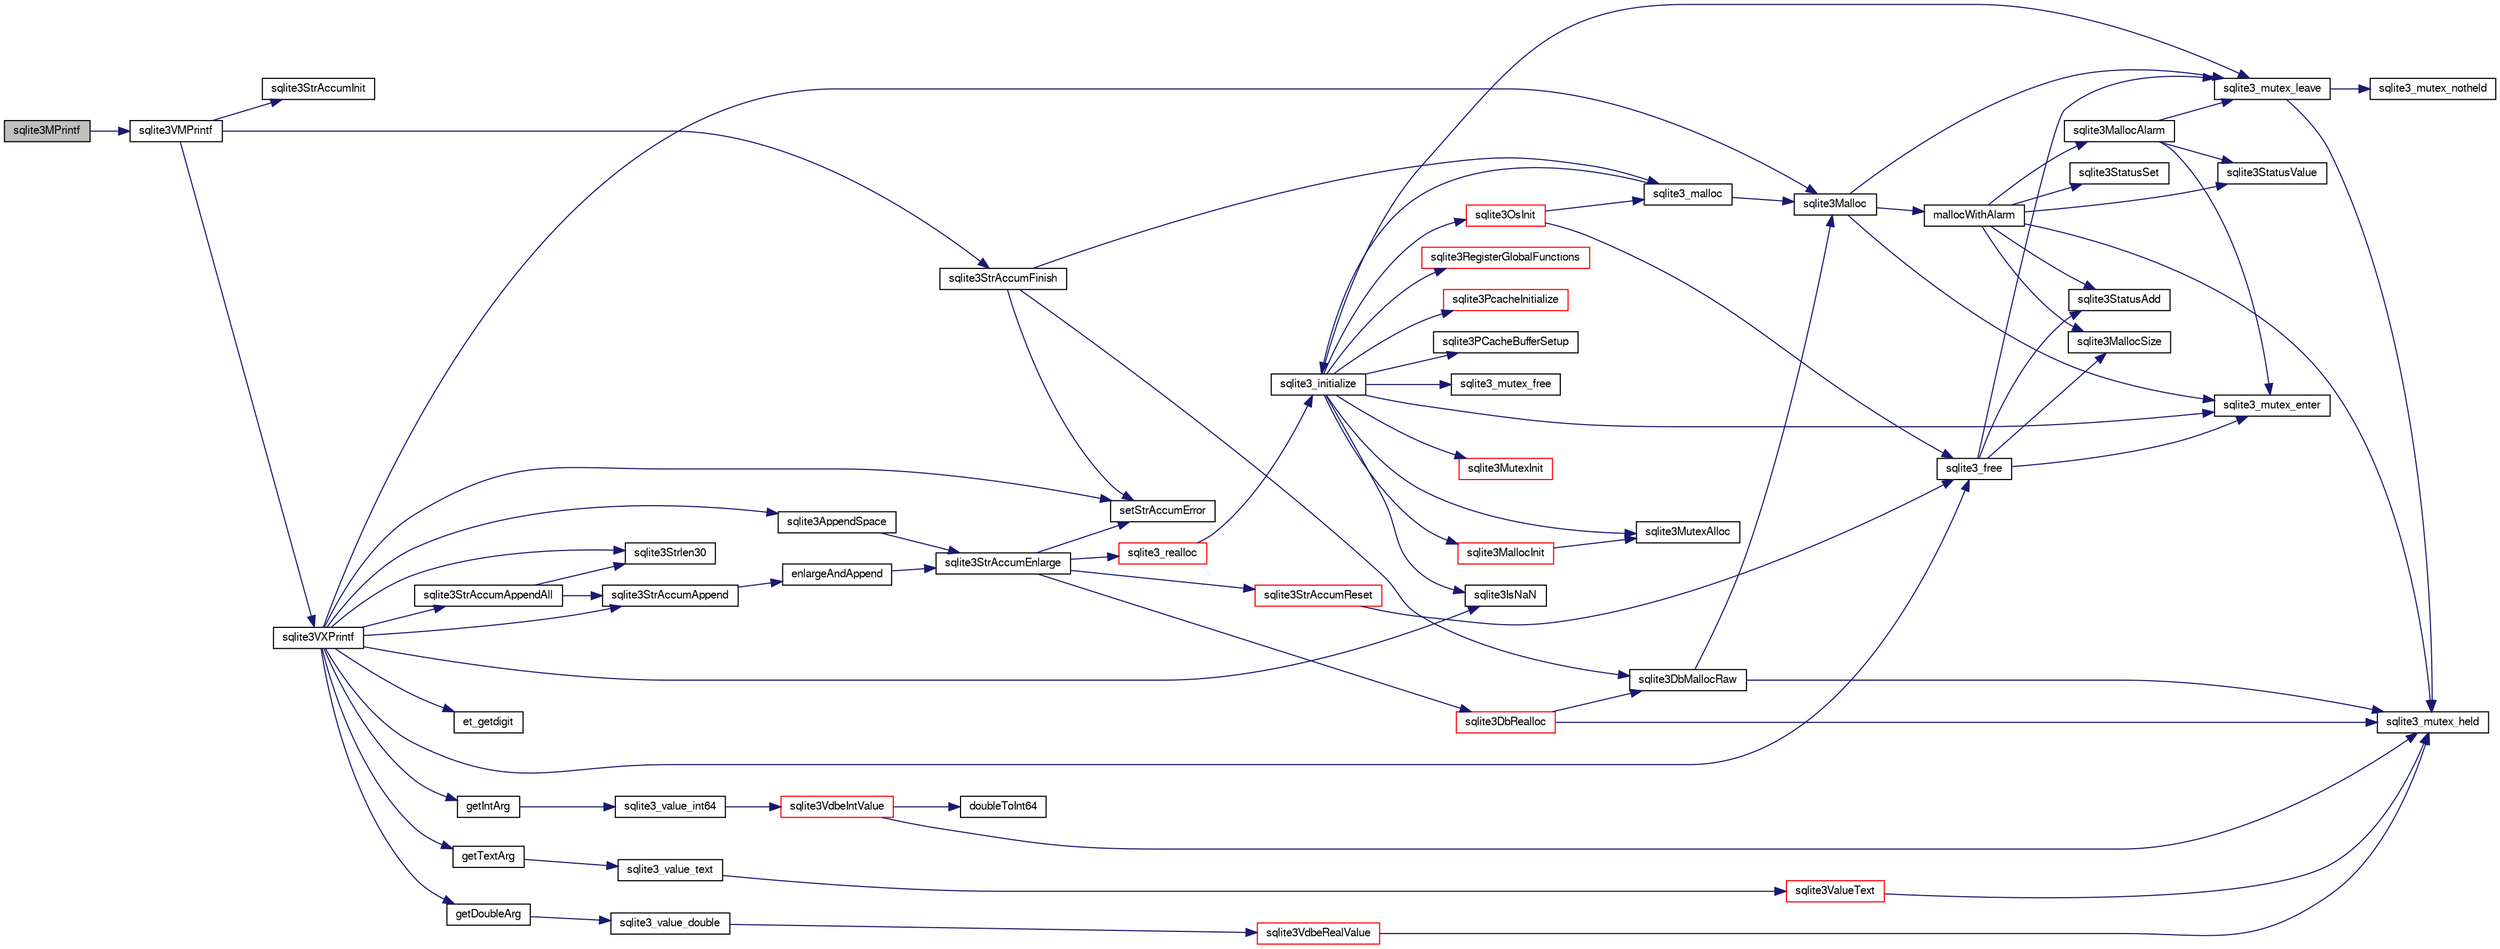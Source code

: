 digraph "sqlite3MPrintf"
{
  edge [fontname="FreeSans",fontsize="10",labelfontname="FreeSans",labelfontsize="10"];
  node [fontname="FreeSans",fontsize="10",shape=record];
  rankdir="LR";
  Node598781 [label="sqlite3MPrintf",height=0.2,width=0.4,color="black", fillcolor="grey75", style="filled", fontcolor="black"];
  Node598781 -> Node598782 [color="midnightblue",fontsize="10",style="solid",fontname="FreeSans"];
  Node598782 [label="sqlite3VMPrintf",height=0.2,width=0.4,color="black", fillcolor="white", style="filled",URL="$sqlite3_8c.html#a05535d0982ef06fbc2ee8195ebbae689"];
  Node598782 -> Node598783 [color="midnightblue",fontsize="10",style="solid",fontname="FreeSans"];
  Node598783 [label="sqlite3StrAccumInit",height=0.2,width=0.4,color="black", fillcolor="white", style="filled",URL="$sqlite3_8c.html#aabf95e113b9d54d519cd15a56215f560"];
  Node598782 -> Node598784 [color="midnightblue",fontsize="10",style="solid",fontname="FreeSans"];
  Node598784 [label="sqlite3VXPrintf",height=0.2,width=0.4,color="black", fillcolor="white", style="filled",URL="$sqlite3_8c.html#a63c25806c9bd4a2b76f9a0eb232c6bde"];
  Node598784 -> Node598785 [color="midnightblue",fontsize="10",style="solid",fontname="FreeSans"];
  Node598785 [label="sqlite3StrAccumAppend",height=0.2,width=0.4,color="black", fillcolor="white", style="filled",URL="$sqlite3_8c.html#a56664fa33def33c5a5245b623441d5e0"];
  Node598785 -> Node598786 [color="midnightblue",fontsize="10",style="solid",fontname="FreeSans"];
  Node598786 [label="enlargeAndAppend",height=0.2,width=0.4,color="black", fillcolor="white", style="filled",URL="$sqlite3_8c.html#a25b21e61dc0883d849890eaa8a18088a"];
  Node598786 -> Node598787 [color="midnightblue",fontsize="10",style="solid",fontname="FreeSans"];
  Node598787 [label="sqlite3StrAccumEnlarge",height=0.2,width=0.4,color="black", fillcolor="white", style="filled",URL="$sqlite3_8c.html#a38976500a97c69d65086eeccca82dd96"];
  Node598787 -> Node598788 [color="midnightblue",fontsize="10",style="solid",fontname="FreeSans"];
  Node598788 [label="setStrAccumError",height=0.2,width=0.4,color="black", fillcolor="white", style="filled",URL="$sqlite3_8c.html#a3dc479a1fc8ba1ab8edfe51f8a0b102c"];
  Node598787 -> Node598789 [color="midnightblue",fontsize="10",style="solid",fontname="FreeSans"];
  Node598789 [label="sqlite3StrAccumReset",height=0.2,width=0.4,color="red", fillcolor="white", style="filled",URL="$sqlite3_8c.html#ad7e70f4ec9d2fa3a63a371e2c7c555d8"];
  Node598789 -> Node598796 [color="midnightblue",fontsize="10",style="solid",fontname="FreeSans"];
  Node598796 [label="sqlite3_free",height=0.2,width=0.4,color="black", fillcolor="white", style="filled",URL="$sqlite3_8c.html#a6552349e36a8a691af5487999ab09519"];
  Node598796 -> Node598797 [color="midnightblue",fontsize="10",style="solid",fontname="FreeSans"];
  Node598797 [label="sqlite3_mutex_enter",height=0.2,width=0.4,color="black", fillcolor="white", style="filled",URL="$sqlite3_8c.html#a1c12cde690bd89f104de5cbad12a6bf5"];
  Node598796 -> Node598798 [color="midnightblue",fontsize="10",style="solid",fontname="FreeSans"];
  Node598798 [label="sqlite3StatusAdd",height=0.2,width=0.4,color="black", fillcolor="white", style="filled",URL="$sqlite3_8c.html#afa029f93586aeab4cc85360905dae9cd"];
  Node598796 -> Node598794 [color="midnightblue",fontsize="10",style="solid",fontname="FreeSans"];
  Node598794 [label="sqlite3MallocSize",height=0.2,width=0.4,color="black", fillcolor="white", style="filled",URL="$sqlite3_8c.html#acf5d2a5f35270bafb050bd2def576955"];
  Node598796 -> Node598799 [color="midnightblue",fontsize="10",style="solid",fontname="FreeSans"];
  Node598799 [label="sqlite3_mutex_leave",height=0.2,width=0.4,color="black", fillcolor="white", style="filled",URL="$sqlite3_8c.html#a5838d235601dbd3c1fa993555c6bcc93"];
  Node598799 -> Node598791 [color="midnightblue",fontsize="10",style="solid",fontname="FreeSans"];
  Node598791 [label="sqlite3_mutex_held",height=0.2,width=0.4,color="black", fillcolor="white", style="filled",URL="$sqlite3_8c.html#acf77da68932b6bc163c5e68547ecc3e7"];
  Node598799 -> Node598800 [color="midnightblue",fontsize="10",style="solid",fontname="FreeSans"];
  Node598800 [label="sqlite3_mutex_notheld",height=0.2,width=0.4,color="black", fillcolor="white", style="filled",URL="$sqlite3_8c.html#a83967c837c1c000d3b5adcfaa688f5dc"];
  Node598787 -> Node598801 [color="midnightblue",fontsize="10",style="solid",fontname="FreeSans"];
  Node598801 [label="sqlite3DbRealloc",height=0.2,width=0.4,color="red", fillcolor="white", style="filled",URL="$sqlite3_8c.html#ae028f4902a9d29bcaf310ff289ee87dc"];
  Node598801 -> Node598791 [color="midnightblue",fontsize="10",style="solid",fontname="FreeSans"];
  Node598801 -> Node598802 [color="midnightblue",fontsize="10",style="solid",fontname="FreeSans"];
  Node598802 [label="sqlite3DbMallocRaw",height=0.2,width=0.4,color="black", fillcolor="white", style="filled",URL="$sqlite3_8c.html#abbe8be0cf7175e11ddc3e2218fad924e"];
  Node598802 -> Node598791 [color="midnightblue",fontsize="10",style="solid",fontname="FreeSans"];
  Node598802 -> Node598803 [color="midnightblue",fontsize="10",style="solid",fontname="FreeSans"];
  Node598803 [label="sqlite3Malloc",height=0.2,width=0.4,color="black", fillcolor="white", style="filled",URL="$sqlite3_8c.html#a361a2eaa846b1885f123abe46f5d8b2b"];
  Node598803 -> Node598797 [color="midnightblue",fontsize="10",style="solid",fontname="FreeSans"];
  Node598803 -> Node598804 [color="midnightblue",fontsize="10",style="solid",fontname="FreeSans"];
  Node598804 [label="mallocWithAlarm",height=0.2,width=0.4,color="black", fillcolor="white", style="filled",URL="$sqlite3_8c.html#ab070d5cf8e48ec8a6a43cf025d48598b"];
  Node598804 -> Node598791 [color="midnightblue",fontsize="10",style="solid",fontname="FreeSans"];
  Node598804 -> Node598805 [color="midnightblue",fontsize="10",style="solid",fontname="FreeSans"];
  Node598805 [label="sqlite3StatusSet",height=0.2,width=0.4,color="black", fillcolor="white", style="filled",URL="$sqlite3_8c.html#afec7586c01fcb5ea17dc9d7725a589d9"];
  Node598804 -> Node598806 [color="midnightblue",fontsize="10",style="solid",fontname="FreeSans"];
  Node598806 [label="sqlite3StatusValue",height=0.2,width=0.4,color="black", fillcolor="white", style="filled",URL="$sqlite3_8c.html#a30b8ac296c6e200c1fa57708d52c6ef6"];
  Node598804 -> Node598807 [color="midnightblue",fontsize="10",style="solid",fontname="FreeSans"];
  Node598807 [label="sqlite3MallocAlarm",height=0.2,width=0.4,color="black", fillcolor="white", style="filled",URL="$sqlite3_8c.html#ada66988e8471d1198f3219c062377508"];
  Node598807 -> Node598806 [color="midnightblue",fontsize="10",style="solid",fontname="FreeSans"];
  Node598807 -> Node598799 [color="midnightblue",fontsize="10",style="solid",fontname="FreeSans"];
  Node598807 -> Node598797 [color="midnightblue",fontsize="10",style="solid",fontname="FreeSans"];
  Node598804 -> Node598794 [color="midnightblue",fontsize="10",style="solid",fontname="FreeSans"];
  Node598804 -> Node598798 [color="midnightblue",fontsize="10",style="solid",fontname="FreeSans"];
  Node598803 -> Node598799 [color="midnightblue",fontsize="10",style="solid",fontname="FreeSans"];
  Node598787 -> Node598984 [color="midnightblue",fontsize="10",style="solid",fontname="FreeSans"];
  Node598984 [label="sqlite3_realloc",height=0.2,width=0.4,color="red", fillcolor="white", style="filled",URL="$sqlite3_8c.html#a822d9e42f6ab4b2ec803f311aeb9618d"];
  Node598984 -> Node598809 [color="midnightblue",fontsize="10",style="solid",fontname="FreeSans"];
  Node598809 [label="sqlite3_initialize",height=0.2,width=0.4,color="black", fillcolor="white", style="filled",URL="$sqlite3_8c.html#ab0c0ee2d5d4cf8b28e9572296a8861df"];
  Node598809 -> Node598810 [color="midnightblue",fontsize="10",style="solid",fontname="FreeSans"];
  Node598810 [label="sqlite3MutexInit",height=0.2,width=0.4,color="red", fillcolor="white", style="filled",URL="$sqlite3_8c.html#a7906afcdd1cdb3d0007eb932398a1158"];
  Node598809 -> Node598828 [color="midnightblue",fontsize="10",style="solid",fontname="FreeSans"];
  Node598828 [label="sqlite3MutexAlloc",height=0.2,width=0.4,color="black", fillcolor="white", style="filled",URL="$sqlite3_8c.html#a0e3f432ee581f6876b590e7ad7e84e19"];
  Node598809 -> Node598797 [color="midnightblue",fontsize="10",style="solid",fontname="FreeSans"];
  Node598809 -> Node598829 [color="midnightblue",fontsize="10",style="solid",fontname="FreeSans"];
  Node598829 [label="sqlite3MallocInit",height=0.2,width=0.4,color="red", fillcolor="white", style="filled",URL="$sqlite3_8c.html#a9e06f9e7cad0d83ce80ab493c9533552"];
  Node598829 -> Node598828 [color="midnightblue",fontsize="10",style="solid",fontname="FreeSans"];
  Node598809 -> Node598799 [color="midnightblue",fontsize="10",style="solid",fontname="FreeSans"];
  Node598809 -> Node598872 [color="midnightblue",fontsize="10",style="solid",fontname="FreeSans"];
  Node598872 [label="sqlite3RegisterGlobalFunctions",height=0.2,width=0.4,color="red", fillcolor="white", style="filled",URL="$sqlite3_8c.html#a9f75bd111010f29e1b8d74344473c4ec"];
  Node598809 -> Node599050 [color="midnightblue",fontsize="10",style="solid",fontname="FreeSans"];
  Node599050 [label="sqlite3PcacheInitialize",height=0.2,width=0.4,color="red", fillcolor="white", style="filled",URL="$sqlite3_8c.html#a2902c61ddc88bea002c4d69fe4052b1f"];
  Node598809 -> Node599051 [color="midnightblue",fontsize="10",style="solid",fontname="FreeSans"];
  Node599051 [label="sqlite3OsInit",height=0.2,width=0.4,color="red", fillcolor="white", style="filled",URL="$sqlite3_8c.html#afeaa886fe1ca086a30fd278b1d069762"];
  Node599051 -> Node598835 [color="midnightblue",fontsize="10",style="solid",fontname="FreeSans"];
  Node598835 [label="sqlite3_malloc",height=0.2,width=0.4,color="black", fillcolor="white", style="filled",URL="$sqlite3_8c.html#ac79dba55fc32b6a840cf5a9769bce7cd"];
  Node598835 -> Node598809 [color="midnightblue",fontsize="10",style="solid",fontname="FreeSans"];
  Node598835 -> Node598803 [color="midnightblue",fontsize="10",style="solid",fontname="FreeSans"];
  Node599051 -> Node598796 [color="midnightblue",fontsize="10",style="solid",fontname="FreeSans"];
  Node598809 -> Node599055 [color="midnightblue",fontsize="10",style="solid",fontname="FreeSans"];
  Node599055 [label="sqlite3PCacheBufferSetup",height=0.2,width=0.4,color="black", fillcolor="white", style="filled",URL="$sqlite3_8c.html#ad18a1eebefdfbc4254f473f7b0101937"];
  Node598809 -> Node599056 [color="midnightblue",fontsize="10",style="solid",fontname="FreeSans"];
  Node599056 [label="sqlite3_mutex_free",height=0.2,width=0.4,color="black", fillcolor="white", style="filled",URL="$sqlite3_8c.html#a2db2e72e08f6873afa9c61b0ec726fec"];
  Node598809 -> Node598952 [color="midnightblue",fontsize="10",style="solid",fontname="FreeSans"];
  Node598952 [label="sqlite3IsNaN",height=0.2,width=0.4,color="black", fillcolor="white", style="filled",URL="$sqlite3_8c.html#aed4d78203877c3486765ccbc7feebb50"];
  Node598784 -> Node599057 [color="midnightblue",fontsize="10",style="solid",fontname="FreeSans"];
  Node599057 [label="getIntArg",height=0.2,width=0.4,color="black", fillcolor="white", style="filled",URL="$sqlite3_8c.html#abff258963dbd9205fb299851a64c67be"];
  Node599057 -> Node598943 [color="midnightblue",fontsize="10",style="solid",fontname="FreeSans"];
  Node598943 [label="sqlite3_value_int64",height=0.2,width=0.4,color="black", fillcolor="white", style="filled",URL="$sqlite3_8c.html#ab38d8627f4750672e72712df0b709e0d"];
  Node598943 -> Node598931 [color="midnightblue",fontsize="10",style="solid",fontname="FreeSans"];
  Node598931 [label="sqlite3VdbeIntValue",height=0.2,width=0.4,color="red", fillcolor="white", style="filled",URL="$sqlite3_8c.html#a3dc28e3bfdbecf81633c3697a3aacd45"];
  Node598931 -> Node598791 [color="midnightblue",fontsize="10",style="solid",fontname="FreeSans"];
  Node598931 -> Node598932 [color="midnightblue",fontsize="10",style="solid",fontname="FreeSans"];
  Node598932 [label="doubleToInt64",height=0.2,width=0.4,color="black", fillcolor="white", style="filled",URL="$sqlite3_8c.html#a85975c48e5a38f9b8c99b72eb72ebc44"];
  Node598784 -> Node598803 [color="midnightblue",fontsize="10",style="solid",fontname="FreeSans"];
  Node598784 -> Node598788 [color="midnightblue",fontsize="10",style="solid",fontname="FreeSans"];
  Node598784 -> Node599058 [color="midnightblue",fontsize="10",style="solid",fontname="FreeSans"];
  Node599058 [label="getDoubleArg",height=0.2,width=0.4,color="black", fillcolor="white", style="filled",URL="$sqlite3_8c.html#a1cf25120072c85bd261983b24c12c3d9"];
  Node599058 -> Node598947 [color="midnightblue",fontsize="10",style="solid",fontname="FreeSans"];
  Node598947 [label="sqlite3_value_double",height=0.2,width=0.4,color="black", fillcolor="white", style="filled",URL="$sqlite3_8c.html#a3e50c1a2dd484a8b6911c9d163816b88"];
  Node598947 -> Node598948 [color="midnightblue",fontsize="10",style="solid",fontname="FreeSans"];
  Node598948 [label="sqlite3VdbeRealValue",height=0.2,width=0.4,color="red", fillcolor="white", style="filled",URL="$sqlite3_8c.html#a5bf943a4f9a5516911b3bc610e3d64e0"];
  Node598948 -> Node598791 [color="midnightblue",fontsize="10",style="solid",fontname="FreeSans"];
  Node598784 -> Node598952 [color="midnightblue",fontsize="10",style="solid",fontname="FreeSans"];
  Node598784 -> Node598870 [color="midnightblue",fontsize="10",style="solid",fontname="FreeSans"];
  Node598870 [label="sqlite3Strlen30",height=0.2,width=0.4,color="black", fillcolor="white", style="filled",URL="$sqlite3_8c.html#a3dcd80ba41f1a308193dee74857b62a7"];
  Node598784 -> Node599059 [color="midnightblue",fontsize="10",style="solid",fontname="FreeSans"];
  Node599059 [label="et_getdigit",height=0.2,width=0.4,color="black", fillcolor="white", style="filled",URL="$sqlite3_8c.html#a40c5a308749ad07cc2397a53e081bff0"];
  Node598784 -> Node599060 [color="midnightblue",fontsize="10",style="solid",fontname="FreeSans"];
  Node599060 [label="getTextArg",height=0.2,width=0.4,color="black", fillcolor="white", style="filled",URL="$sqlite3_8c.html#afbb41850423ef20071cefaab0431e04d"];
  Node599060 -> Node598875 [color="midnightblue",fontsize="10",style="solid",fontname="FreeSans"];
  Node598875 [label="sqlite3_value_text",height=0.2,width=0.4,color="black", fillcolor="white", style="filled",URL="$sqlite3_8c.html#aef2ace3239e6dd59c74110faa70f8171"];
  Node598875 -> Node598876 [color="midnightblue",fontsize="10",style="solid",fontname="FreeSans"];
  Node598876 [label="sqlite3ValueText",height=0.2,width=0.4,color="red", fillcolor="white", style="filled",URL="$sqlite3_8c.html#ad567a94e52d1adf81f4857fdba00a59b"];
  Node598876 -> Node598791 [color="midnightblue",fontsize="10",style="solid",fontname="FreeSans"];
  Node598784 -> Node599061 [color="midnightblue",fontsize="10",style="solid",fontname="FreeSans"];
  Node599061 [label="sqlite3StrAccumAppendAll",height=0.2,width=0.4,color="black", fillcolor="white", style="filled",URL="$sqlite3_8c.html#acaf8f3e4f99a3c3a4a77e9c987547289"];
  Node599061 -> Node598785 [color="midnightblue",fontsize="10",style="solid",fontname="FreeSans"];
  Node599061 -> Node598870 [color="midnightblue",fontsize="10",style="solid",fontname="FreeSans"];
  Node598784 -> Node599062 [color="midnightblue",fontsize="10",style="solid",fontname="FreeSans"];
  Node599062 [label="sqlite3AppendSpace",height=0.2,width=0.4,color="black", fillcolor="white", style="filled",URL="$sqlite3_8c.html#aefd38a5afc0020d4a93855c3ee7c63a8"];
  Node599062 -> Node598787 [color="midnightblue",fontsize="10",style="solid",fontname="FreeSans"];
  Node598784 -> Node598796 [color="midnightblue",fontsize="10",style="solid",fontname="FreeSans"];
  Node598782 -> Node598834 [color="midnightblue",fontsize="10",style="solid",fontname="FreeSans"];
  Node598834 [label="sqlite3StrAccumFinish",height=0.2,width=0.4,color="black", fillcolor="white", style="filled",URL="$sqlite3_8c.html#adb7f26b10ac1b847db6f000ef4c2e2ba"];
  Node598834 -> Node598802 [color="midnightblue",fontsize="10",style="solid",fontname="FreeSans"];
  Node598834 -> Node598835 [color="midnightblue",fontsize="10",style="solid",fontname="FreeSans"];
  Node598834 -> Node598788 [color="midnightblue",fontsize="10",style="solid",fontname="FreeSans"];
}
